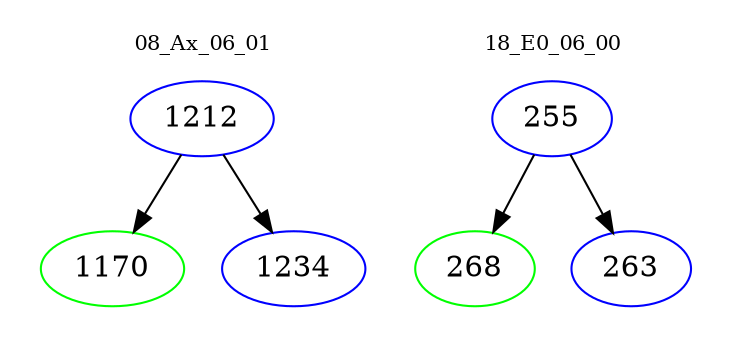 digraph{
subgraph cluster_0 {
color = white
label = "08_Ax_06_01";
fontsize=10;
T0_1212 [label="1212", color="blue"]
T0_1212 -> T0_1170 [color="black"]
T0_1170 [label="1170", color="green"]
T0_1212 -> T0_1234 [color="black"]
T0_1234 [label="1234", color="blue"]
}
subgraph cluster_1 {
color = white
label = "18_E0_06_00";
fontsize=10;
T1_255 [label="255", color="blue"]
T1_255 -> T1_268 [color="black"]
T1_268 [label="268", color="green"]
T1_255 -> T1_263 [color="black"]
T1_263 [label="263", color="blue"]
}
}
